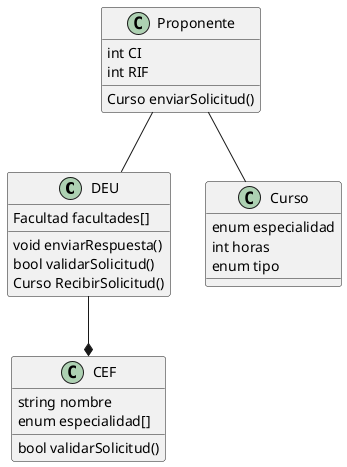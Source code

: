@startuml

class DEU{
 Facultad facultades[]  

 void enviarRespuesta()
 bool validarSolicitud()
 Curso RecibirSolicitud()
} 
class Proponente{

 int CI
 int RIF
 Curso enviarSolicitud()

}

class CEF{
 string nombre
 enum especialidad[]
 bool validarSolicitud()
}

class Curso{
 enum especialidad
 int horas
 enum tipo
 
}

Proponente -- DEU
DEU --* CEF
Proponente -- Curso

@enduml

